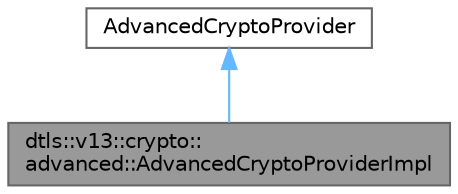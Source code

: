 digraph "dtls::v13::crypto::advanced::AdvancedCryptoProviderImpl"
{
 // LATEX_PDF_SIZE
  bgcolor="transparent";
  edge [fontname=Helvetica,fontsize=10,labelfontname=Helvetica,labelfontsize=10];
  node [fontname=Helvetica,fontsize=10,shape=box,height=0.2,width=0.4];
  Node1 [id="Node000001",label="dtls::v13::crypto::\ladvanced::AdvancedCryptoProviderImpl",height=0.2,width=0.4,color="gray40", fillcolor="grey60", style="filled", fontcolor="black",tooltip="Advanced crypto provider implementation."];
  Node2 -> Node1 [id="edge1_Node000001_Node000002",dir="back",color="steelblue1",style="solid",tooltip=" "];
  Node2 [id="Node000002",label="AdvancedCryptoProvider",height=0.2,width=0.4,color="gray40", fillcolor="white", style="filled",tooltip=" "];
}
